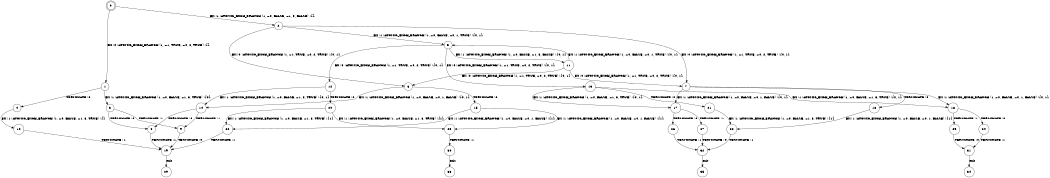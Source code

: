 digraph BCG {
size = "7, 10.5";
center = TRUE;
node [shape = circle];
0 [peripheries = 2];
0 -> 1 [label = "EX !0 !ATOMIC_EXCH_BRANCH (1, +1, TRUE, +0, 2, TRUE) !{}"];
0 -> 2 [label = "EX !1 !ATOMIC_EXCH_BRANCH (1, +0, FALSE, +1, 3, FALSE) !{}"];
1 -> 3 [label = "EX !1 !ATOMIC_EXCH_BRANCH (1, +0, FALSE, +1, 3, TRUE) !{0}"];
1 -> 4 [label = "TERMINATE !0"];
2 -> 5 [label = "EX !1 !ATOMIC_EXCH_BRANCH (1, +0, FALSE, +0, 1, TRUE) !{0, 1}"];
2 -> 6 [label = "EX !0 !ATOMIC_EXCH_BRANCH (1, +1, TRUE, +0, 2, TRUE) !{0, 1}"];
2 -> 7 [label = "EX !0 !ATOMIC_EXCH_BRANCH (1, +1, TRUE, +0, 2, TRUE) !{0, 1}"];
3 -> 8 [label = "TERMINATE !0"];
3 -> 9 [label = "TERMINATE !1"];
4 -> 10 [label = "EX !1 !ATOMIC_EXCH_BRANCH (1, +0, FALSE, +1, 3, TRUE) !{}"];
5 -> 11 [label = "EX !1 !ATOMIC_EXCH_BRANCH (1, +0, FALSE, +1, 3, FALSE) !{0, 1}"];
5 -> 12 [label = "EX !0 !ATOMIC_EXCH_BRANCH (1, +1, TRUE, +0, 2, TRUE) !{0, 1}"];
5 -> 13 [label = "EX !0 !ATOMIC_EXCH_BRANCH (1, +1, TRUE, +0, 2, TRUE) !{0, 1}"];
6 -> 14 [label = "EX !1 !ATOMIC_EXCH_BRANCH (1, +0, FALSE, +0, 1, FALSE) !{0, 1}"];
6 -> 15 [label = "TERMINATE !0"];
7 -> 16 [label = "EX !1 !ATOMIC_EXCH_BRANCH (1, +0, FALSE, +0, 1, FALSE) !{0, 1}"];
7 -> 17 [label = "EX !1 !ATOMIC_EXCH_BRANCH (1, +0, FALSE, +0, 1, FALSE) !{0, 1}"];
7 -> 18 [label = "TERMINATE !0"];
8 -> 19 [label = "TERMINATE !1"];
9 -> 19 [label = "TERMINATE !0"];
10 -> 19 [label = "TERMINATE !1"];
11 -> 5 [label = "EX !1 !ATOMIC_EXCH_BRANCH (1, +0, FALSE, +0, 1, TRUE) !{0, 1}"];
11 -> 6 [label = "EX !0 !ATOMIC_EXCH_BRANCH (1, +1, TRUE, +0, 2, TRUE) !{0, 1}"];
11 -> 7 [label = "EX !0 !ATOMIC_EXCH_BRANCH (1, +1, TRUE, +0, 2, TRUE) !{0, 1}"];
12 -> 14 [label = "EX !1 !ATOMIC_EXCH_BRANCH (1, +0, FALSE, +1, 3, TRUE) !{0, 1}"];
12 -> 20 [label = "TERMINATE !0"];
13 -> 16 [label = "EX !1 !ATOMIC_EXCH_BRANCH (1, +0, FALSE, +1, 3, TRUE) !{0, 1}"];
13 -> 17 [label = "EX !1 !ATOMIC_EXCH_BRANCH (1, +0, FALSE, +1, 3, TRUE) !{0, 1}"];
13 -> 21 [label = "TERMINATE !0"];
14 -> 8 [label = "TERMINATE !0"];
14 -> 9 [label = "TERMINATE !1"];
15 -> 22 [label = "EX !1 !ATOMIC_EXCH_BRANCH (1, +0, FALSE, +0, 1, FALSE) !{1}"];
15 -> 23 [label = "EX !1 !ATOMIC_EXCH_BRANCH (1, +0, FALSE, +0, 1, FALSE) !{1}"];
16 -> 24 [label = "TERMINATE !0"];
16 -> 25 [label = "TERMINATE !1"];
17 -> 26 [label = "TERMINATE !0"];
17 -> 27 [label = "TERMINATE !1"];
18 -> 28 [label = "EX !1 !ATOMIC_EXCH_BRANCH (1, +0, FALSE, +0, 1, FALSE) !{1}"];
19 -> 29 [label = "exit"];
20 -> 22 [label = "EX !1 !ATOMIC_EXCH_BRANCH (1, +0, FALSE, +1, 3, TRUE) !{1}"];
20 -> 23 [label = "EX !1 !ATOMIC_EXCH_BRANCH (1, +0, FALSE, +1, 3, TRUE) !{1}"];
21 -> 28 [label = "EX !1 !ATOMIC_EXCH_BRANCH (1, +0, FALSE, +1, 3, TRUE) !{1}"];
22 -> 19 [label = "TERMINATE !1"];
23 -> 30 [label = "TERMINATE !1"];
24 -> 31 [label = "TERMINATE !1"];
25 -> 31 [label = "TERMINATE !0"];
26 -> 32 [label = "TERMINATE !1"];
27 -> 32 [label = "TERMINATE !0"];
28 -> 32 [label = "TERMINATE !1"];
30 -> 33 [label = "exit"];
31 -> 34 [label = "exit"];
32 -> 35 [label = "exit"];
}
